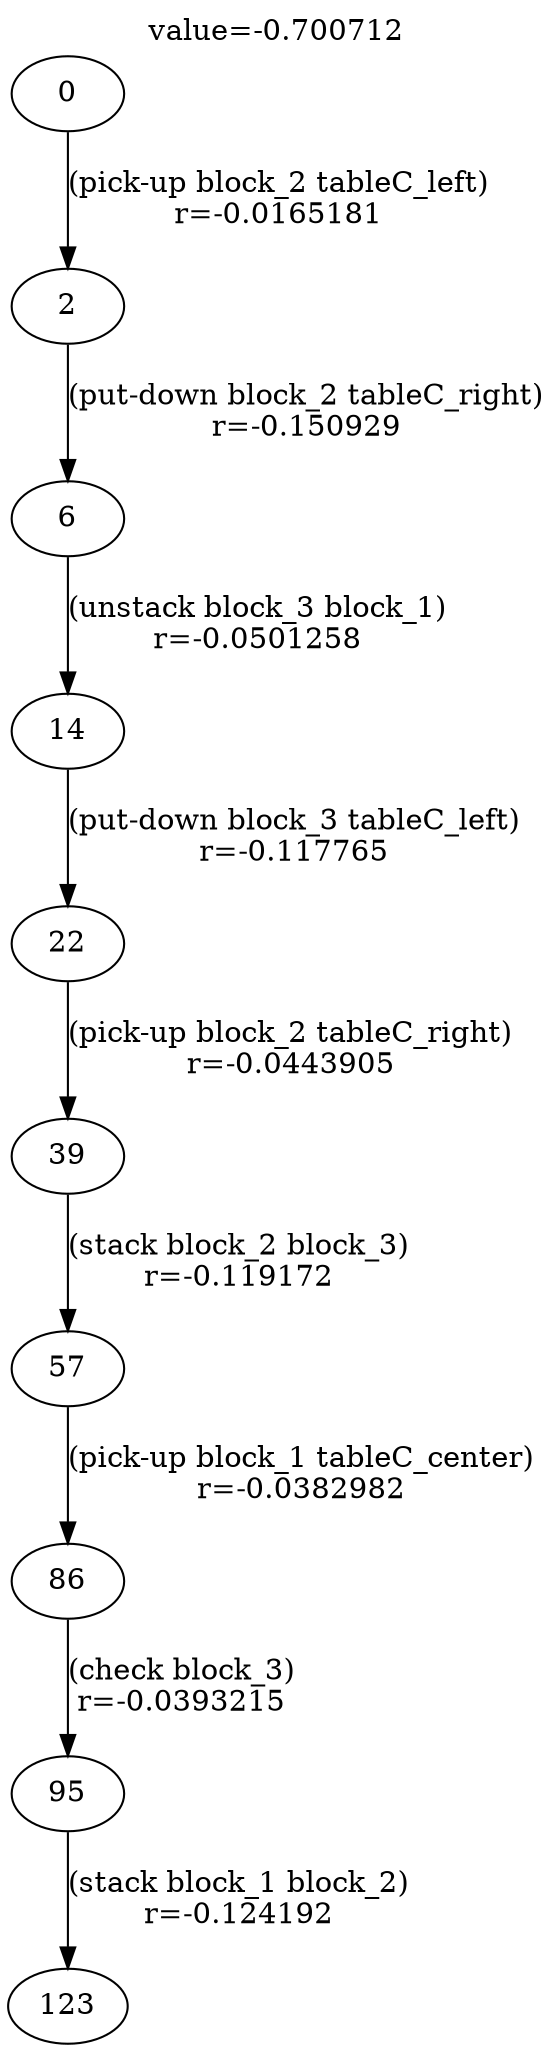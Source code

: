digraph g{
label="value=-0.700712"
labelloc=top
0->2 [ label="(pick-up block_2 tableC_left)
r=-0.0165181" ];
2->6 [ label="(put-down block_2 tableC_right)
r=-0.150929" ];
6->14 [ label="(unstack block_3 block_1)
r=-0.0501258" ];
14->22 [ label="(put-down block_3 tableC_left)
r=-0.117765" ];
22->39 [ label="(pick-up block_2 tableC_right)
r=-0.0443905" ];
39->57 [ label="(stack block_2 block_3)
r=-0.119172" ];
57->86 [ label="(pick-up block_1 tableC_center)
r=-0.0382982" ];
86->95 [ label="(check block_3)
r=-0.0393215" ];
95->123 [ label="(stack block_1 block_2)
r=-0.124192" ];
}
